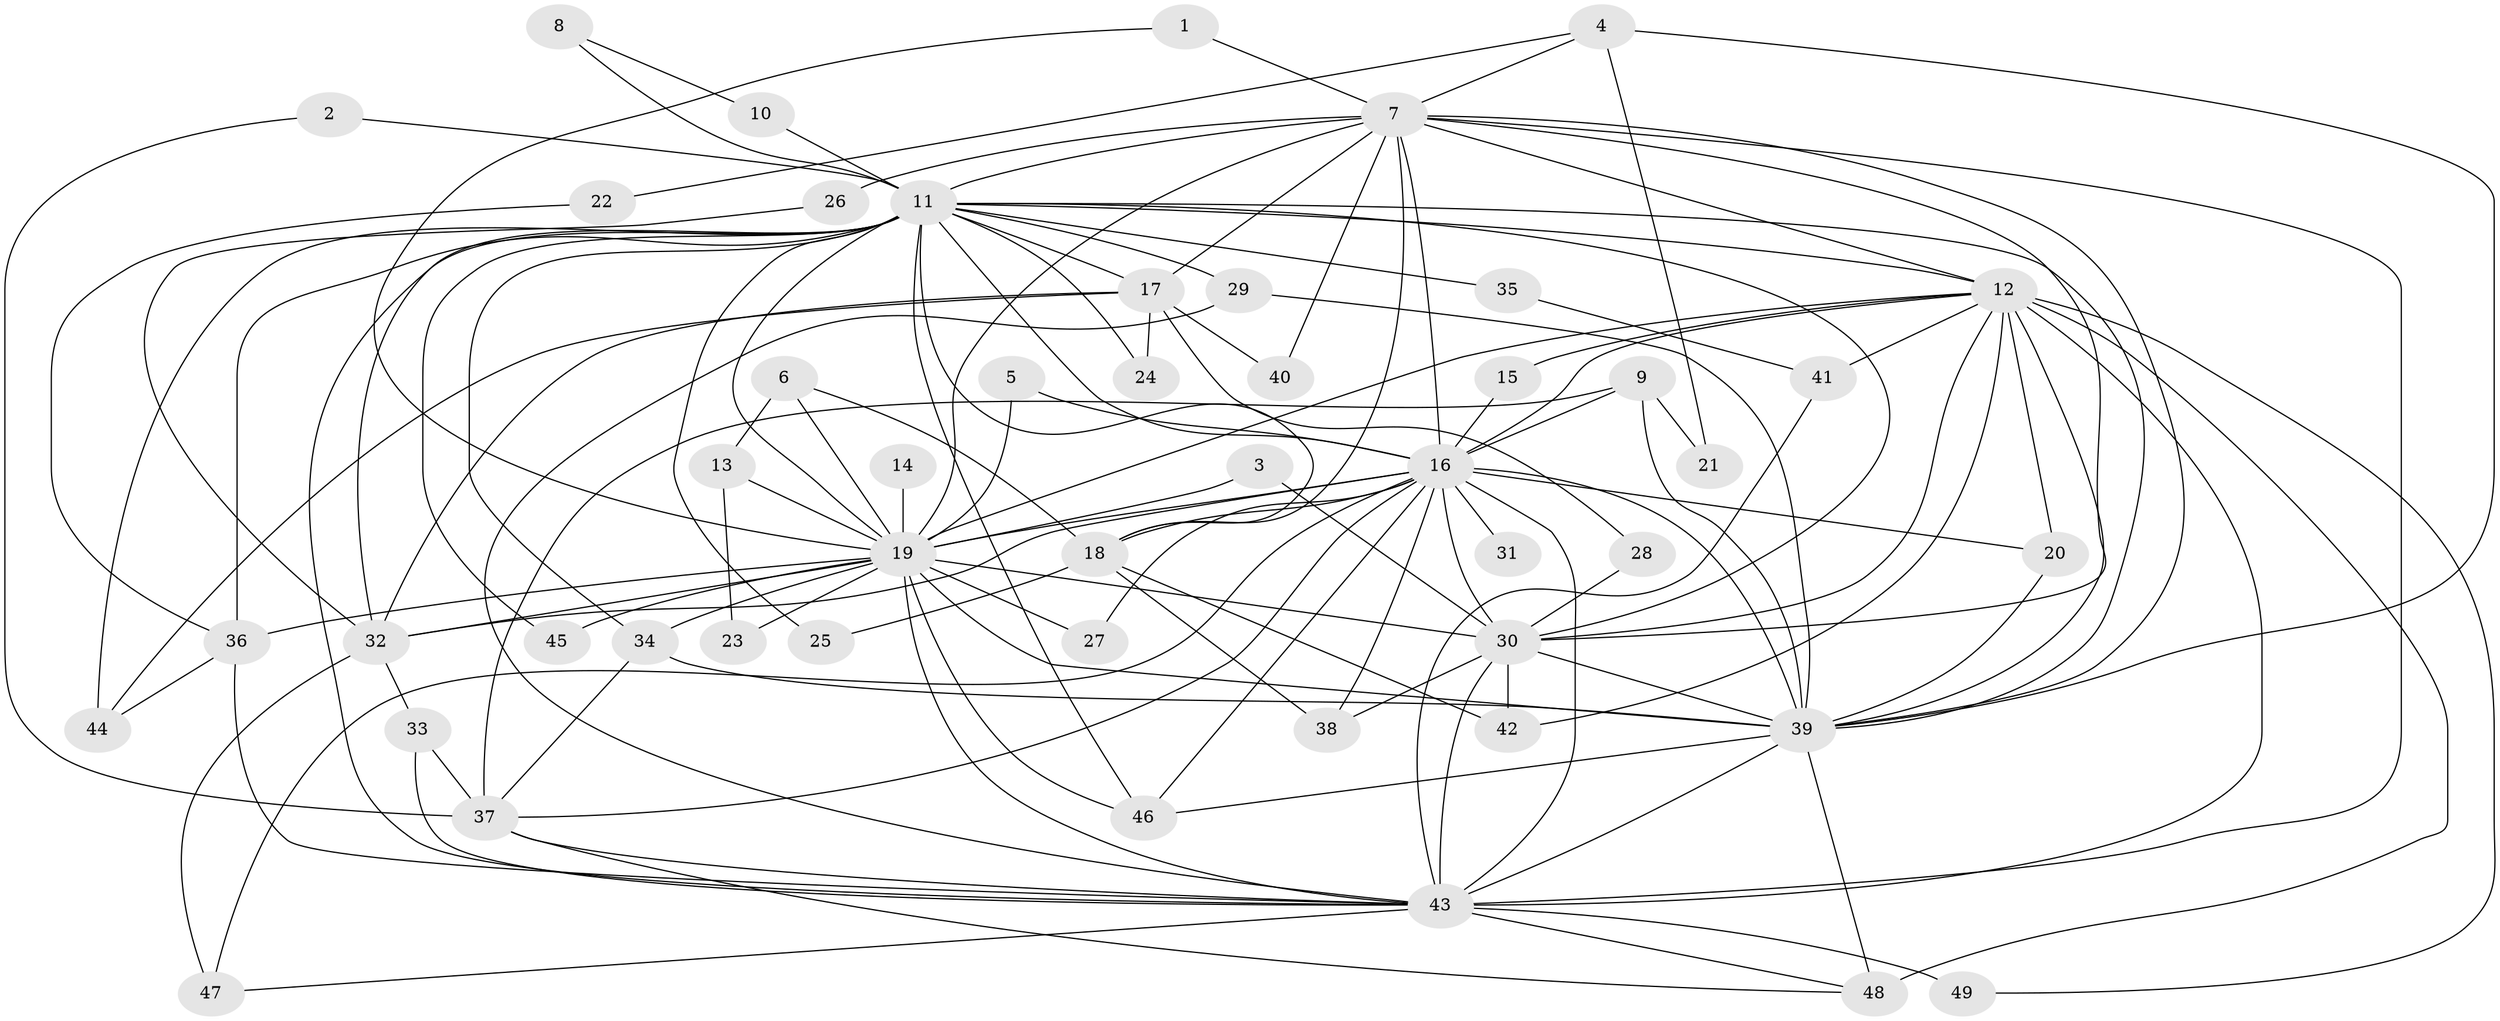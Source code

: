 // original degree distribution, {21: 0.02040816326530612, 20: 0.01020408163265306, 15: 0.01020408163265306, 17: 0.030612244897959183, 24: 0.01020408163265306, 34: 0.01020408163265306, 18: 0.01020408163265306, 2: 0.5510204081632653, 8: 0.02040816326530612, 7: 0.02040816326530612, 3: 0.22448979591836735, 5: 0.02040816326530612, 4: 0.061224489795918366}
// Generated by graph-tools (version 1.1) at 2025/01/03/09/25 03:01:25]
// undirected, 49 vertices, 125 edges
graph export_dot {
graph [start="1"]
  node [color=gray90,style=filled];
  1;
  2;
  3;
  4;
  5;
  6;
  7;
  8;
  9;
  10;
  11;
  12;
  13;
  14;
  15;
  16;
  17;
  18;
  19;
  20;
  21;
  22;
  23;
  24;
  25;
  26;
  27;
  28;
  29;
  30;
  31;
  32;
  33;
  34;
  35;
  36;
  37;
  38;
  39;
  40;
  41;
  42;
  43;
  44;
  45;
  46;
  47;
  48;
  49;
  1 -- 7 [weight=1.0];
  1 -- 19 [weight=1.0];
  2 -- 11 [weight=1.0];
  2 -- 37 [weight=1.0];
  3 -- 19 [weight=1.0];
  3 -- 30 [weight=1.0];
  4 -- 7 [weight=1.0];
  4 -- 21 [weight=1.0];
  4 -- 22 [weight=1.0];
  4 -- 39 [weight=1.0];
  5 -- 16 [weight=1.0];
  5 -- 19 [weight=1.0];
  6 -- 13 [weight=1.0];
  6 -- 18 [weight=1.0];
  6 -- 19 [weight=2.0];
  7 -- 11 [weight=1.0];
  7 -- 12 [weight=1.0];
  7 -- 16 [weight=1.0];
  7 -- 17 [weight=1.0];
  7 -- 18 [weight=1.0];
  7 -- 19 [weight=2.0];
  7 -- 26 [weight=2.0];
  7 -- 30 [weight=1.0];
  7 -- 39 [weight=2.0];
  7 -- 40 [weight=1.0];
  7 -- 43 [weight=2.0];
  8 -- 10 [weight=1.0];
  8 -- 11 [weight=2.0];
  9 -- 16 [weight=1.0];
  9 -- 21 [weight=1.0];
  9 -- 37 [weight=1.0];
  9 -- 39 [weight=1.0];
  10 -- 11 [weight=1.0];
  11 -- 12 [weight=1.0];
  11 -- 16 [weight=1.0];
  11 -- 17 [weight=3.0];
  11 -- 18 [weight=1.0];
  11 -- 19 [weight=2.0];
  11 -- 24 [weight=1.0];
  11 -- 25 [weight=1.0];
  11 -- 29 [weight=2.0];
  11 -- 30 [weight=3.0];
  11 -- 32 [weight=1.0];
  11 -- 34 [weight=1.0];
  11 -- 35 [weight=2.0];
  11 -- 36 [weight=1.0];
  11 -- 39 [weight=2.0];
  11 -- 43 [weight=2.0];
  11 -- 44 [weight=1.0];
  11 -- 45 [weight=2.0];
  11 -- 46 [weight=1.0];
  12 -- 15 [weight=1.0];
  12 -- 16 [weight=1.0];
  12 -- 19 [weight=2.0];
  12 -- 20 [weight=1.0];
  12 -- 30 [weight=2.0];
  12 -- 39 [weight=1.0];
  12 -- 41 [weight=2.0];
  12 -- 42 [weight=1.0];
  12 -- 43 [weight=2.0];
  12 -- 48 [weight=2.0];
  12 -- 49 [weight=1.0];
  13 -- 19 [weight=1.0];
  13 -- 23 [weight=1.0];
  14 -- 19 [weight=1.0];
  15 -- 16 [weight=1.0];
  16 -- 18 [weight=1.0];
  16 -- 19 [weight=2.0];
  16 -- 20 [weight=1.0];
  16 -- 27 [weight=1.0];
  16 -- 30 [weight=1.0];
  16 -- 31 [weight=1.0];
  16 -- 32 [weight=1.0];
  16 -- 37 [weight=1.0];
  16 -- 38 [weight=1.0];
  16 -- 39 [weight=2.0];
  16 -- 43 [weight=3.0];
  16 -- 46 [weight=1.0];
  16 -- 47 [weight=1.0];
  17 -- 24 [weight=1.0];
  17 -- 28 [weight=1.0];
  17 -- 32 [weight=1.0];
  17 -- 40 [weight=1.0];
  17 -- 44 [weight=1.0];
  18 -- 25 [weight=1.0];
  18 -- 38 [weight=1.0];
  18 -- 42 [weight=1.0];
  19 -- 23 [weight=1.0];
  19 -- 27 [weight=2.0];
  19 -- 30 [weight=3.0];
  19 -- 32 [weight=2.0];
  19 -- 34 [weight=1.0];
  19 -- 36 [weight=1.0];
  19 -- 39 [weight=2.0];
  19 -- 43 [weight=4.0];
  19 -- 45 [weight=1.0];
  19 -- 46 [weight=1.0];
  20 -- 39 [weight=1.0];
  22 -- 36 [weight=1.0];
  26 -- 32 [weight=1.0];
  28 -- 30 [weight=1.0];
  29 -- 39 [weight=1.0];
  29 -- 43 [weight=1.0];
  30 -- 38 [weight=1.0];
  30 -- 39 [weight=1.0];
  30 -- 42 [weight=2.0];
  30 -- 43 [weight=2.0];
  32 -- 33 [weight=1.0];
  32 -- 47 [weight=1.0];
  33 -- 37 [weight=1.0];
  33 -- 43 [weight=1.0];
  34 -- 37 [weight=1.0];
  34 -- 39 [weight=1.0];
  35 -- 41 [weight=1.0];
  36 -- 43 [weight=1.0];
  36 -- 44 [weight=1.0];
  37 -- 43 [weight=2.0];
  37 -- 48 [weight=1.0];
  39 -- 43 [weight=3.0];
  39 -- 46 [weight=1.0];
  39 -- 48 [weight=1.0];
  41 -- 43 [weight=1.0];
  43 -- 47 [weight=1.0];
  43 -- 48 [weight=1.0];
  43 -- 49 [weight=2.0];
}
